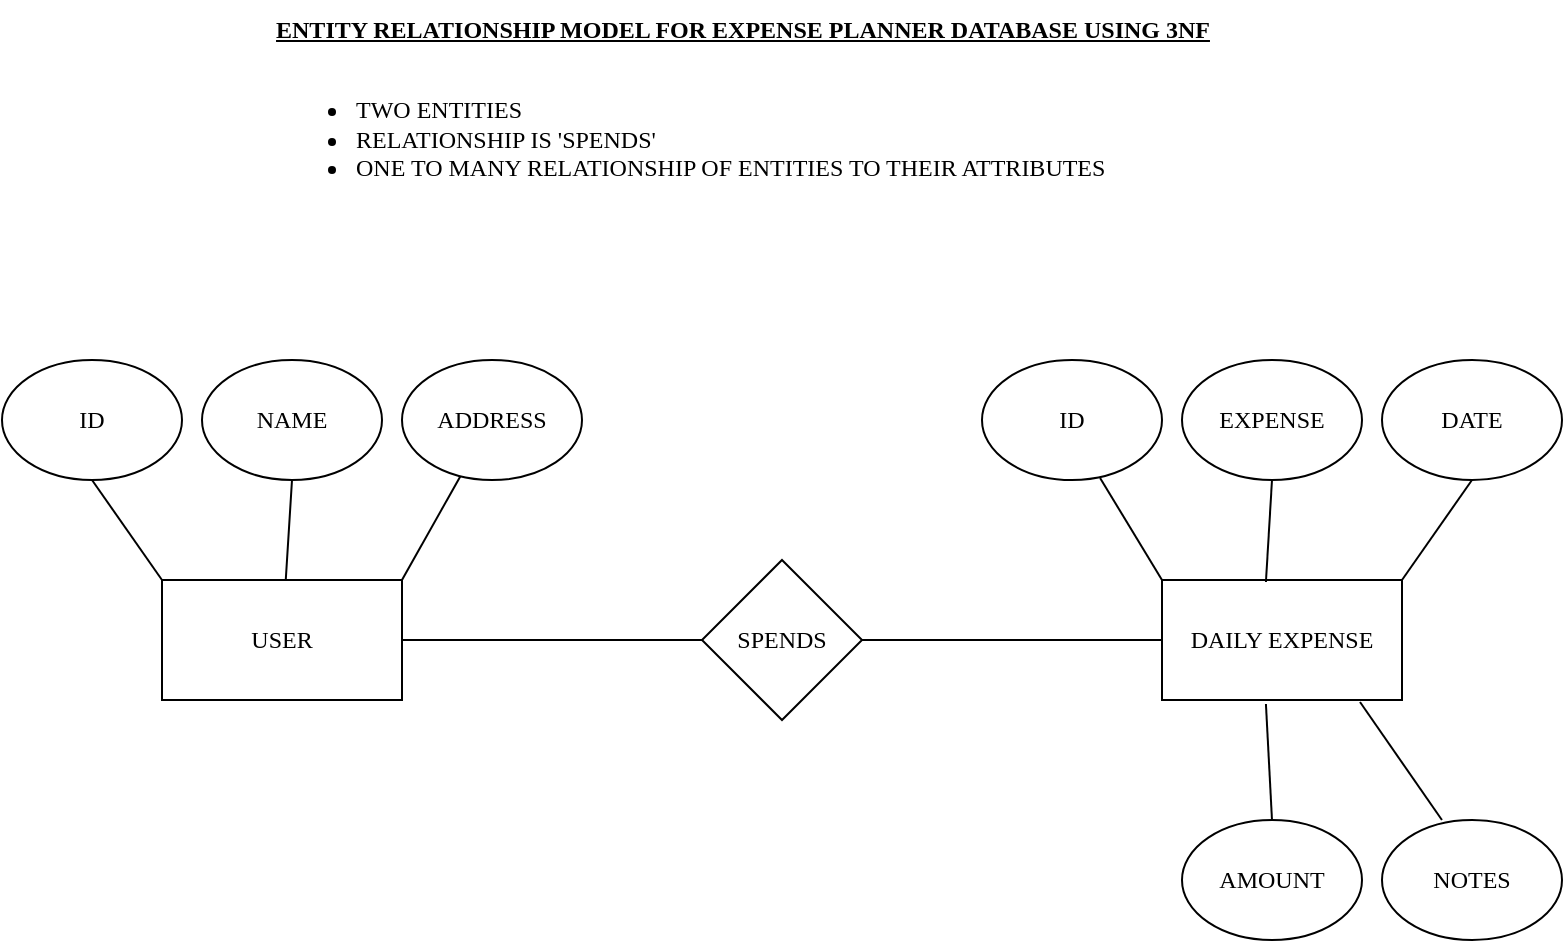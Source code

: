 <mxfile version="20.6.2" type="device"><diagram id="R2lEEEUBdFMjLlhIrx00" name="Page-1"><mxGraphModel dx="1024" dy="1800" grid="1" gridSize="10" guides="1" tooltips="1" connect="1" arrows="1" fold="1" page="1" pageScale="1" pageWidth="850" pageHeight="1100" math="0" shadow="0" extFonts="Permanent Marker^https://fonts.googleapis.com/css?family=Permanent+Marker"><root><mxCell id="0"/><mxCell id="1" parent="0"/><mxCell id="srv3Akw763_rH6EvhWY8-1" value="&lt;font face=&quot;Lucida Console&quot;&gt;DAILY EXPENSE&lt;/font&gt;" style="rounded=0;whiteSpace=wrap;html=1;" parent="1" vertex="1"><mxGeometry x="610" y="280" width="120" height="60" as="geometry"/></mxCell><mxCell id="srv3Akw763_rH6EvhWY8-2" value="&lt;font face=&quot;Lucida Console&quot;&gt;USER&lt;/font&gt;" style="rounded=0;whiteSpace=wrap;html=1;" parent="1" vertex="1"><mxGeometry x="110" y="280" width="120" height="60" as="geometry"/></mxCell><mxCell id="srv3Akw763_rH6EvhWY8-3" value="SPENDS" style="rhombus;whiteSpace=wrap;html=1;fontFamily=Lucida Console;" parent="1" vertex="1"><mxGeometry x="380" y="270" width="80" height="80" as="geometry"/></mxCell><mxCell id="srv3Akw763_rH6EvhWY8-4" value="" style="endArrow=none;html=1;rounded=0;fontFamily=Lucida Console;entryX=0;entryY=0.5;entryDx=0;entryDy=0;" parent="1" target="srv3Akw763_rH6EvhWY8-3" edge="1"><mxGeometry width="50" height="50" relative="1" as="geometry"><mxPoint x="230" y="310" as="sourcePoint"/><mxPoint x="450" y="360" as="targetPoint"/><Array as="points"><mxPoint x="230" y="310"/></Array></mxGeometry></mxCell><mxCell id="srv3Akw763_rH6EvhWY8-5" value="" style="endArrow=none;html=1;rounded=0;fontFamily=Lucida Console;entryX=0;entryY=0.5;entryDx=0;entryDy=0;exitX=1;exitY=0.5;exitDx=0;exitDy=0;" parent="1" source="srv3Akw763_rH6EvhWY8-3" target="srv3Akw763_rH6EvhWY8-1" edge="1"><mxGeometry width="50" height="50" relative="1" as="geometry"><mxPoint x="400" y="410" as="sourcePoint"/><mxPoint x="450" y="360" as="targetPoint"/><Array as="points"/></mxGeometry></mxCell><mxCell id="srv3Akw763_rH6EvhWY8-6" value="ID" style="ellipse;whiteSpace=wrap;html=1;fontFamily=Lucida Console;" parent="1" vertex="1"><mxGeometry x="30" y="170" width="90" height="60" as="geometry"/></mxCell><mxCell id="srv3Akw763_rH6EvhWY8-7" value="NAME" style="ellipse;whiteSpace=wrap;html=1;fontFamily=Lucida Console;" parent="1" vertex="1"><mxGeometry x="130" y="170" width="90" height="60" as="geometry"/></mxCell><mxCell id="srv3Akw763_rH6EvhWY8-8" value="ADDRESS" style="ellipse;whiteSpace=wrap;html=1;fontFamily=Lucida Console;" parent="1" vertex="1"><mxGeometry x="230" y="170" width="90" height="60" as="geometry"/></mxCell><mxCell id="srv3Akw763_rH6EvhWY8-9" value="" style="endArrow=none;html=1;rounded=0;fontFamily=Lucida Console;entryX=0.5;entryY=1;entryDx=0;entryDy=0;exitX=0;exitY=0;exitDx=0;exitDy=0;" parent="1" source="srv3Akw763_rH6EvhWY8-2" target="srv3Akw763_rH6EvhWY8-6" edge="1"><mxGeometry width="50" height="50" relative="1" as="geometry"><mxPoint x="400" y="410" as="sourcePoint"/><mxPoint x="450" y="360" as="targetPoint"/></mxGeometry></mxCell><mxCell id="srv3Akw763_rH6EvhWY8-11" value="" style="endArrow=none;html=1;rounded=0;fontFamily=Lucida Console;entryX=0.5;entryY=1;entryDx=0;entryDy=0;" parent="1" source="srv3Akw763_rH6EvhWY8-2" target="srv3Akw763_rH6EvhWY8-7" edge="1"><mxGeometry width="50" height="50" relative="1" as="geometry"><mxPoint x="340" y="380" as="sourcePoint"/><mxPoint x="450" y="360" as="targetPoint"/></mxGeometry></mxCell><mxCell id="srv3Akw763_rH6EvhWY8-12" value="" style="endArrow=none;html=1;rounded=0;fontFamily=Lucida Console;exitX=1;exitY=0;exitDx=0;exitDy=0;" parent="1" source="srv3Akw763_rH6EvhWY8-2" target="srv3Akw763_rH6EvhWY8-8" edge="1"><mxGeometry width="50" height="50" relative="1" as="geometry"><mxPoint x="260" y="260" as="sourcePoint"/><mxPoint x="263.125" y="210" as="targetPoint"/></mxGeometry></mxCell><mxCell id="srv3Akw763_rH6EvhWY8-13" value="ID" style="ellipse;whiteSpace=wrap;html=1;fontFamily=Lucida Console;" parent="1" vertex="1"><mxGeometry x="520" y="170" width="90" height="60" as="geometry"/></mxCell><mxCell id="srv3Akw763_rH6EvhWY8-14" value="DATE" style="ellipse;whiteSpace=wrap;html=1;fontFamily=Lucida Console;" parent="1" vertex="1"><mxGeometry x="720" y="170" width="90" height="60" as="geometry"/></mxCell><mxCell id="srv3Akw763_rH6EvhWY8-15" value="EXPENSE" style="ellipse;whiteSpace=wrap;html=1;fontFamily=Lucida Console;" parent="1" vertex="1"><mxGeometry x="620" y="170" width="90" height="60" as="geometry"/></mxCell><mxCell id="srv3Akw763_rH6EvhWY8-16" value="AMOUNT" style="ellipse;whiteSpace=wrap;html=1;fontFamily=Lucida Console;" parent="1" vertex="1"><mxGeometry x="620" y="400" width="90" height="60" as="geometry"/></mxCell><mxCell id="srv3Akw763_rH6EvhWY8-17" value="NOTES" style="ellipse;whiteSpace=wrap;html=1;fontFamily=Lucida Console;" parent="1" vertex="1"><mxGeometry x="720" y="400" width="90" height="60" as="geometry"/></mxCell><mxCell id="srv3Akw763_rH6EvhWY8-18" value="" style="endArrow=none;html=1;rounded=0;fontFamily=Lucida Console;entryX=0.656;entryY=0.983;entryDx=0;entryDy=0;entryPerimeter=0;" parent="1" target="srv3Akw763_rH6EvhWY8-13" edge="1"><mxGeometry width="50" height="50" relative="1" as="geometry"><mxPoint x="610" y="280" as="sourcePoint"/><mxPoint x="580" y="220" as="targetPoint"/></mxGeometry></mxCell><mxCell id="srv3Akw763_rH6EvhWY8-19" value="" style="endArrow=none;html=1;rounded=0;fontFamily=Lucida Console;exitX=0.433;exitY=0.017;exitDx=0;exitDy=0;exitPerimeter=0;entryX=0.5;entryY=1;entryDx=0;entryDy=0;" parent="1" source="srv3Akw763_rH6EvhWY8-1" target="srv3Akw763_rH6EvhWY8-15" edge="1"><mxGeometry width="50" height="50" relative="1" as="geometry"><mxPoint x="660" y="240" as="sourcePoint"/><mxPoint x="689.199" y="188.09" as="targetPoint"/></mxGeometry></mxCell><mxCell id="srv3Akw763_rH6EvhWY8-20" value="" style="endArrow=none;html=1;rounded=0;fontFamily=Lucida Console;exitX=1;exitY=0;exitDx=0;exitDy=0;entryX=0.5;entryY=1;entryDx=0;entryDy=0;" parent="1" source="srv3Akw763_rH6EvhWY8-1" target="srv3Akw763_rH6EvhWY8-14" edge="1"><mxGeometry width="50" height="50" relative="1" as="geometry"><mxPoint x="750" y="250" as="sourcePoint"/><mxPoint x="779.199" y="198.09" as="targetPoint"/></mxGeometry></mxCell><mxCell id="srv3Akw763_rH6EvhWY8-21" value="" style="endArrow=none;html=1;rounded=0;fontFamily=Lucida Console;exitX=0.5;exitY=0;exitDx=0;exitDy=0;entryX=0.433;entryY=1.033;entryDx=0;entryDy=0;entryPerimeter=0;" parent="1" source="srv3Akw763_rH6EvhWY8-16" target="srv3Akw763_rH6EvhWY8-1" edge="1"><mxGeometry width="50" height="50" relative="1" as="geometry"><mxPoint x="660" y="360" as="sourcePoint"/><mxPoint x="689.199" y="308.09" as="targetPoint"/></mxGeometry></mxCell><mxCell id="srv3Akw763_rH6EvhWY8-22" value="" style="endArrow=none;html=1;rounded=0;fontFamily=Lucida Console;exitX=0.333;exitY=0;exitDx=0;exitDy=0;exitPerimeter=0;entryX=0.825;entryY=1.017;entryDx=0;entryDy=0;entryPerimeter=0;" parent="1" source="srv3Akw763_rH6EvhWY8-17" target="srv3Akw763_rH6EvhWY8-1" edge="1"><mxGeometry width="50" height="50" relative="1" as="geometry"><mxPoint x="730" y="360" as="sourcePoint"/><mxPoint x="759.199" y="308.09" as="targetPoint"/></mxGeometry></mxCell><mxCell id="srv3Akw763_rH6EvhWY8-23" value="&lt;u&gt;&lt;b&gt;ENTITY RELATIONSHIP MODEL FOR EXPENSE PLANNER DATABASE USING 3NF&lt;/b&gt;&lt;/u&gt;&lt;br&gt;&lt;br&gt;&lt;div style=&quot;text-align: left;&quot;&gt;&lt;ul&gt;&lt;li&gt;&lt;span style=&quot;background-color: initial;&quot;&gt;TWO ENTITIES&amp;nbsp;&lt;/span&gt;&lt;/li&gt;&lt;li&gt;&lt;span style=&quot;background-color: initial;&quot;&gt;RELATIONSHIP IS 'SPENDS'&lt;/span&gt;&lt;/li&gt;&lt;li&gt;&lt;span style=&quot;background-color: initial;&quot;&gt;ONE TO MANY RELATIONSHIP OF ENTITIES TO THEIR ATTRIBUTES&lt;/span&gt;&lt;/li&gt;&lt;/ul&gt;&lt;/div&gt;" style="text;html=1;align=center;verticalAlign=middle;resizable=0;points=[];autosize=1;strokeColor=none;fillColor=none;fontFamily=Lucida Console;" parent="1" vertex="1"><mxGeometry x="150" y="-10" width="500" height="110" as="geometry"/></mxCell></root></mxGraphModel></diagram></mxfile>